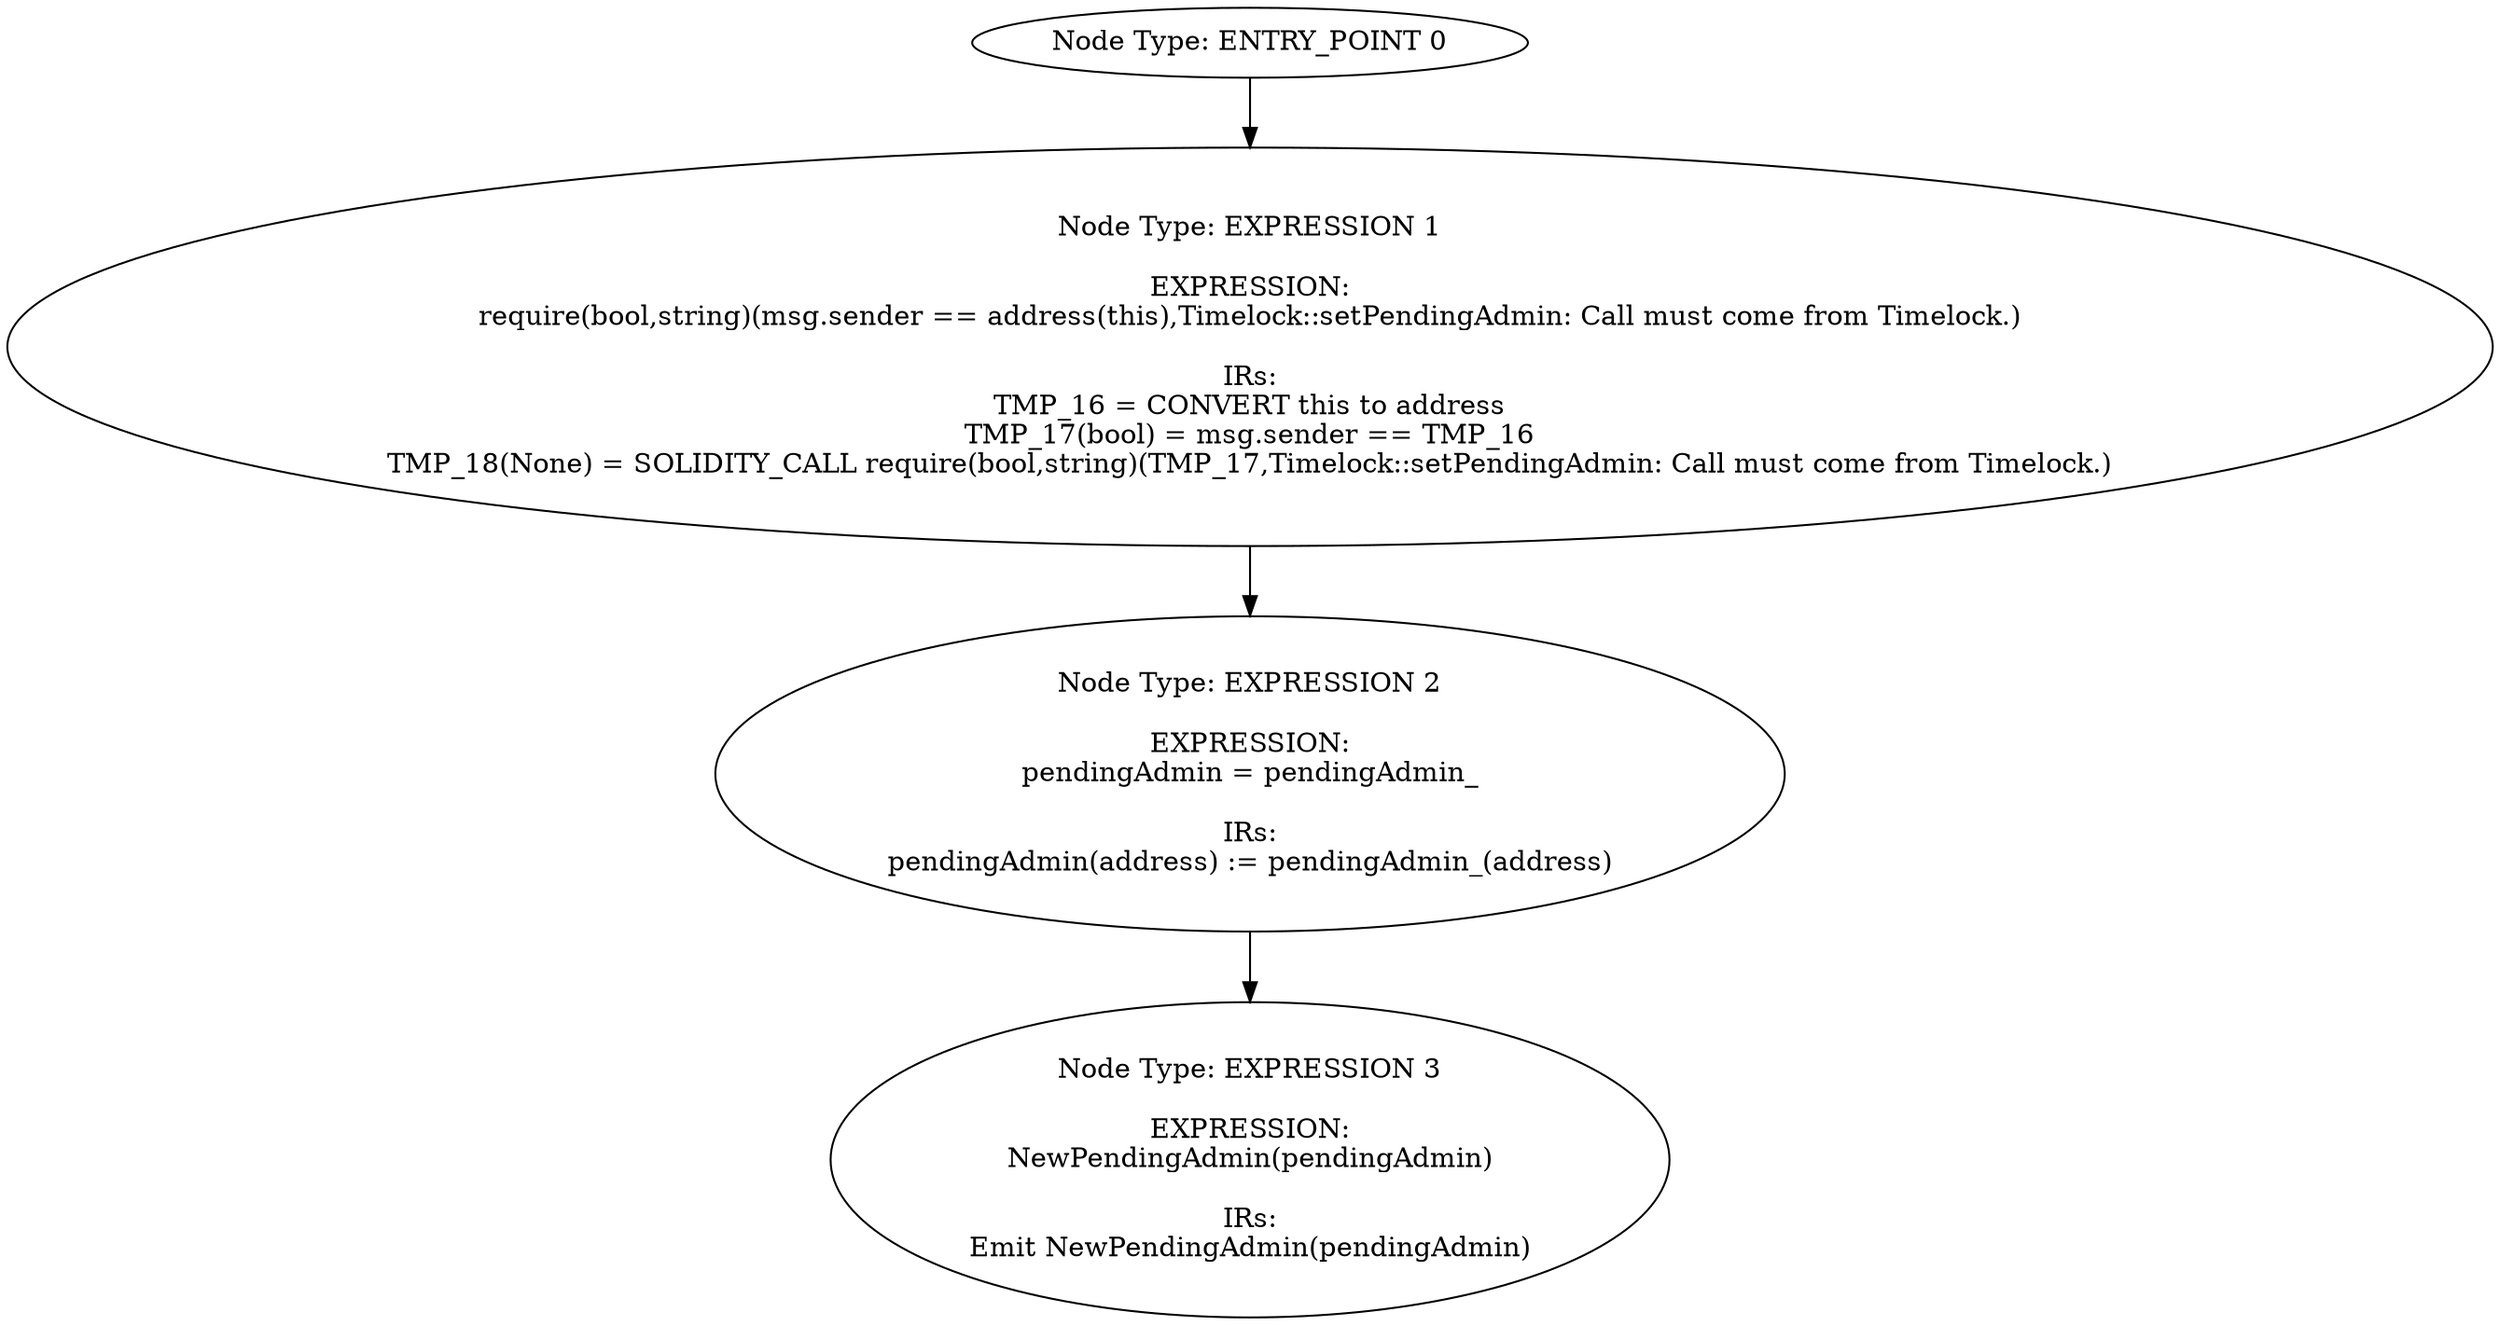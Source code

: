 digraph{
0[label="Node Type: ENTRY_POINT 0
"];
0->1;
1[label="Node Type: EXPRESSION 1

EXPRESSION:
require(bool,string)(msg.sender == address(this),Timelock::setPendingAdmin: Call must come from Timelock.)

IRs:
TMP_16 = CONVERT this to address
TMP_17(bool) = msg.sender == TMP_16
TMP_18(None) = SOLIDITY_CALL require(bool,string)(TMP_17,Timelock::setPendingAdmin: Call must come from Timelock.)"];
1->2;
2[label="Node Type: EXPRESSION 2

EXPRESSION:
pendingAdmin = pendingAdmin_

IRs:
pendingAdmin(address) := pendingAdmin_(address)"];
2->3;
3[label="Node Type: EXPRESSION 3

EXPRESSION:
NewPendingAdmin(pendingAdmin)

IRs:
Emit NewPendingAdmin(pendingAdmin)"];
}
